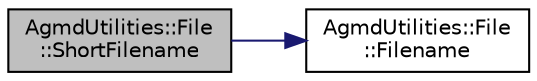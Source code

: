 digraph "AgmdUtilities::File::ShortFilename"
{
  edge [fontname="Helvetica",fontsize="10",labelfontname="Helvetica",labelfontsize="10"];
  node [fontname="Helvetica",fontsize="10",shape=record];
  rankdir="LR";
  Node1 [label="AgmdUtilities::File\l::ShortFilename",height=0.2,width=0.4,color="black", fillcolor="grey75", style="filled" fontcolor="black"];
  Node1 -> Node2 [color="midnightblue",fontsize="10",style="solid"];
  Node2 [label="AgmdUtilities::File\l::Filename",height=0.2,width=0.4,color="black", fillcolor="white", style="filled",URL="$class_agmd_utilities_1_1_file.html#a562c2e5b84f5f033041f69c20b813b0d"];
}
